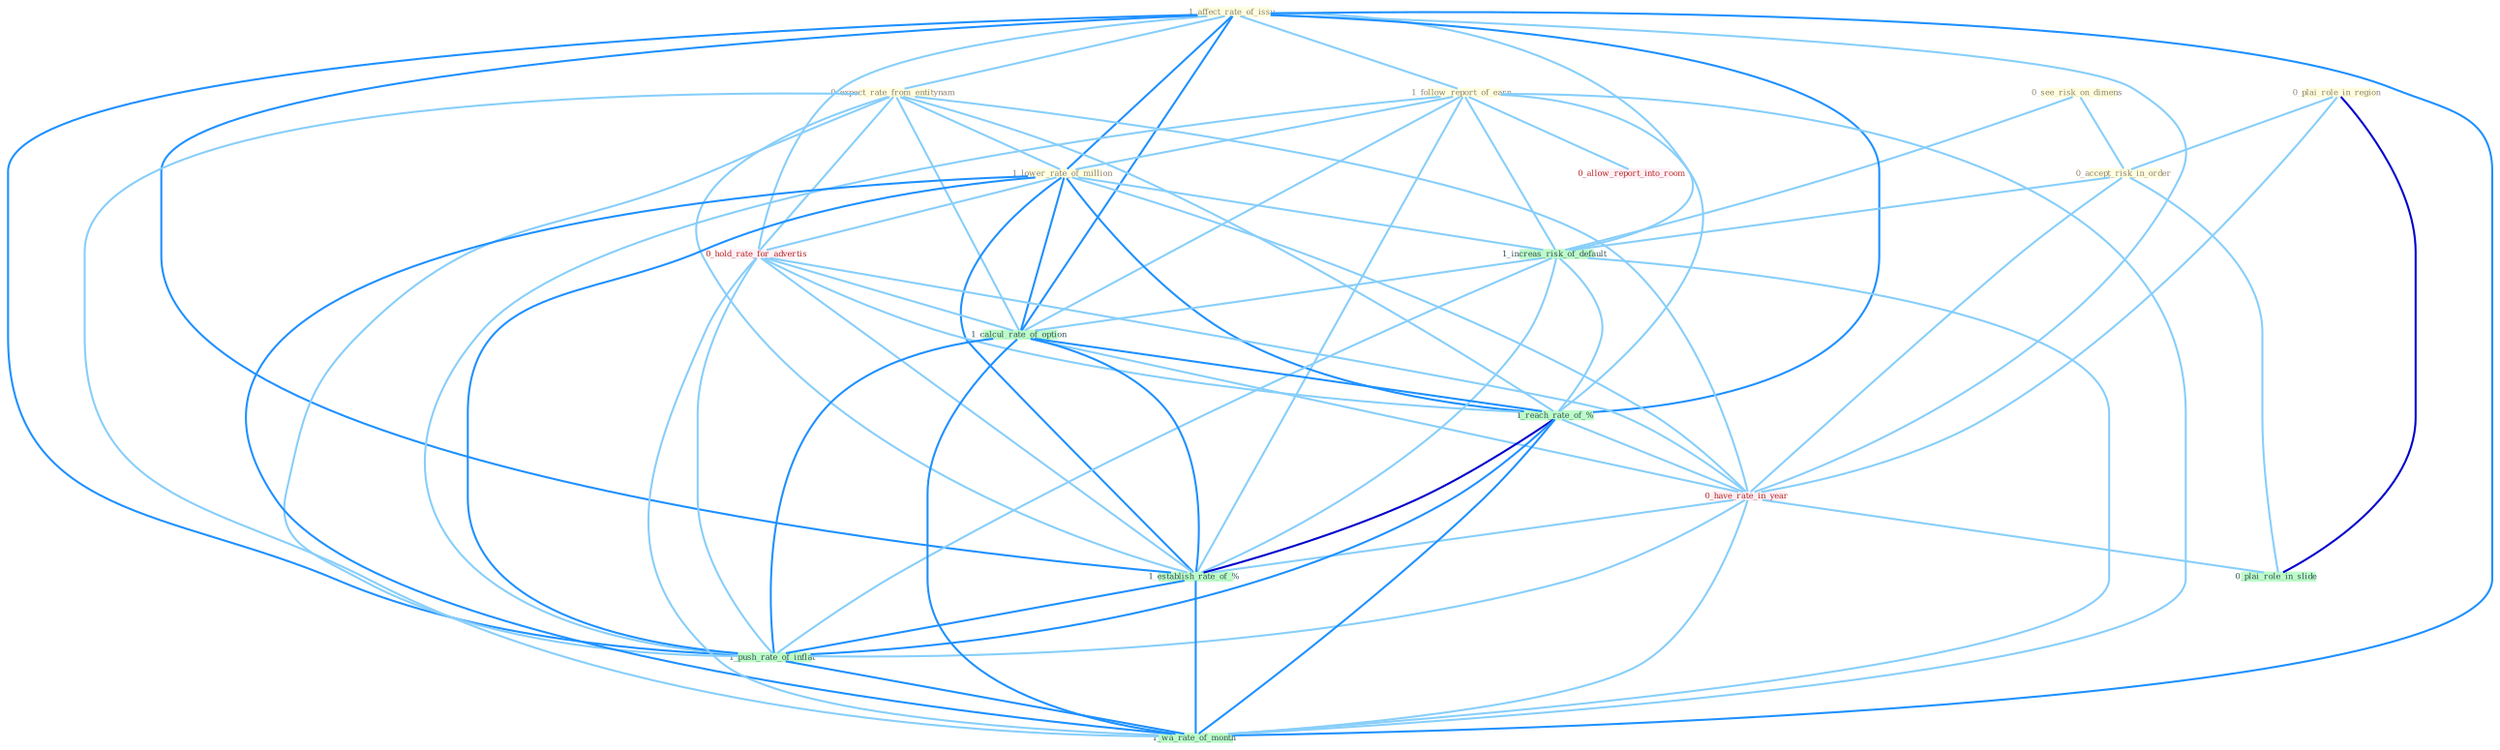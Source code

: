 Graph G{ 
    node
    [shape=polygon,style=filled,width=.5,height=.06,color="#BDFCC9",fixedsize=true,fontsize=4,
    fontcolor="#2f4f4f"];
    {node
    [color="#ffffe0", fontcolor="#8b7d6b"] "0_see_risk_on_dimens " "1_affect_rate_of_issu " "0_expect_rate_from_entitynam " "0_plai_role_in_region " "1_follow_report_of_earn " "0_accept_risk_in_order " "1_lower_rate_of_million "}
{node [color="#fff0f5", fontcolor="#b22222"] "0_allow_report_into_room " "0_hold_rate_for_advertis " "0_have_rate_in_year "}
edge [color="#B0E2FF"];

	"0_see_risk_on_dimens " -- "0_accept_risk_in_order " [w="1", color="#87cefa" ];
	"0_see_risk_on_dimens " -- "1_increas_risk_of_default " [w="1", color="#87cefa" ];
	"1_affect_rate_of_issu " -- "0_expect_rate_from_entitynam " [w="1", color="#87cefa" ];
	"1_affect_rate_of_issu " -- "1_follow_report_of_earn " [w="1", color="#87cefa" ];
	"1_affect_rate_of_issu " -- "1_lower_rate_of_million " [w="2", color="#1e90ff" , len=0.8];
	"1_affect_rate_of_issu " -- "1_increas_risk_of_default " [w="1", color="#87cefa" ];
	"1_affect_rate_of_issu " -- "0_hold_rate_for_advertis " [w="1", color="#87cefa" ];
	"1_affect_rate_of_issu " -- "1_calcul_rate_of_option " [w="2", color="#1e90ff" , len=0.8];
	"1_affect_rate_of_issu " -- "1_reach_rate_of_% " [w="2", color="#1e90ff" , len=0.8];
	"1_affect_rate_of_issu " -- "0_have_rate_in_year " [w="1", color="#87cefa" ];
	"1_affect_rate_of_issu " -- "1_establish_rate_of_% " [w="2", color="#1e90ff" , len=0.8];
	"1_affect_rate_of_issu " -- "1_push_rate_of_inflat " [w="2", color="#1e90ff" , len=0.8];
	"1_affect_rate_of_issu " -- "1_wa_rate_of_month " [w="2", color="#1e90ff" , len=0.8];
	"0_expect_rate_from_entitynam " -- "1_lower_rate_of_million " [w="1", color="#87cefa" ];
	"0_expect_rate_from_entitynam " -- "0_hold_rate_for_advertis " [w="1", color="#87cefa" ];
	"0_expect_rate_from_entitynam " -- "1_calcul_rate_of_option " [w="1", color="#87cefa" ];
	"0_expect_rate_from_entitynam " -- "1_reach_rate_of_% " [w="1", color="#87cefa" ];
	"0_expect_rate_from_entitynam " -- "0_have_rate_in_year " [w="1", color="#87cefa" ];
	"0_expect_rate_from_entitynam " -- "1_establish_rate_of_% " [w="1", color="#87cefa" ];
	"0_expect_rate_from_entitynam " -- "1_push_rate_of_inflat " [w="1", color="#87cefa" ];
	"0_expect_rate_from_entitynam " -- "1_wa_rate_of_month " [w="1", color="#87cefa" ];
	"0_plai_role_in_region " -- "0_accept_risk_in_order " [w="1", color="#87cefa" ];
	"0_plai_role_in_region " -- "0_have_rate_in_year " [w="1", color="#87cefa" ];
	"0_plai_role_in_region " -- "0_plai_role_in_slide " [w="3", color="#0000cd" , len=0.6];
	"1_follow_report_of_earn " -- "1_lower_rate_of_million " [w="1", color="#87cefa" ];
	"1_follow_report_of_earn " -- "1_increas_risk_of_default " [w="1", color="#87cefa" ];
	"1_follow_report_of_earn " -- "0_allow_report_into_room " [w="1", color="#87cefa" ];
	"1_follow_report_of_earn " -- "1_calcul_rate_of_option " [w="1", color="#87cefa" ];
	"1_follow_report_of_earn " -- "1_reach_rate_of_% " [w="1", color="#87cefa" ];
	"1_follow_report_of_earn " -- "1_establish_rate_of_% " [w="1", color="#87cefa" ];
	"1_follow_report_of_earn " -- "1_push_rate_of_inflat " [w="1", color="#87cefa" ];
	"1_follow_report_of_earn " -- "1_wa_rate_of_month " [w="1", color="#87cefa" ];
	"0_accept_risk_in_order " -- "1_increas_risk_of_default " [w="1", color="#87cefa" ];
	"0_accept_risk_in_order " -- "0_have_rate_in_year " [w="1", color="#87cefa" ];
	"0_accept_risk_in_order " -- "0_plai_role_in_slide " [w="1", color="#87cefa" ];
	"1_lower_rate_of_million " -- "1_increas_risk_of_default " [w="1", color="#87cefa" ];
	"1_lower_rate_of_million " -- "0_hold_rate_for_advertis " [w="1", color="#87cefa" ];
	"1_lower_rate_of_million " -- "1_calcul_rate_of_option " [w="2", color="#1e90ff" , len=0.8];
	"1_lower_rate_of_million " -- "1_reach_rate_of_% " [w="2", color="#1e90ff" , len=0.8];
	"1_lower_rate_of_million " -- "0_have_rate_in_year " [w="1", color="#87cefa" ];
	"1_lower_rate_of_million " -- "1_establish_rate_of_% " [w="2", color="#1e90ff" , len=0.8];
	"1_lower_rate_of_million " -- "1_push_rate_of_inflat " [w="2", color="#1e90ff" , len=0.8];
	"1_lower_rate_of_million " -- "1_wa_rate_of_month " [w="2", color="#1e90ff" , len=0.8];
	"1_increas_risk_of_default " -- "1_calcul_rate_of_option " [w="1", color="#87cefa" ];
	"1_increas_risk_of_default " -- "1_reach_rate_of_% " [w="1", color="#87cefa" ];
	"1_increas_risk_of_default " -- "1_establish_rate_of_% " [w="1", color="#87cefa" ];
	"1_increas_risk_of_default " -- "1_push_rate_of_inflat " [w="1", color="#87cefa" ];
	"1_increas_risk_of_default " -- "1_wa_rate_of_month " [w="1", color="#87cefa" ];
	"0_hold_rate_for_advertis " -- "1_calcul_rate_of_option " [w="1", color="#87cefa" ];
	"0_hold_rate_for_advertis " -- "1_reach_rate_of_% " [w="1", color="#87cefa" ];
	"0_hold_rate_for_advertis " -- "0_have_rate_in_year " [w="1", color="#87cefa" ];
	"0_hold_rate_for_advertis " -- "1_establish_rate_of_% " [w="1", color="#87cefa" ];
	"0_hold_rate_for_advertis " -- "1_push_rate_of_inflat " [w="1", color="#87cefa" ];
	"0_hold_rate_for_advertis " -- "1_wa_rate_of_month " [w="1", color="#87cefa" ];
	"1_calcul_rate_of_option " -- "1_reach_rate_of_% " [w="2", color="#1e90ff" , len=0.8];
	"1_calcul_rate_of_option " -- "0_have_rate_in_year " [w="1", color="#87cefa" ];
	"1_calcul_rate_of_option " -- "1_establish_rate_of_% " [w="2", color="#1e90ff" , len=0.8];
	"1_calcul_rate_of_option " -- "1_push_rate_of_inflat " [w="2", color="#1e90ff" , len=0.8];
	"1_calcul_rate_of_option " -- "1_wa_rate_of_month " [w="2", color="#1e90ff" , len=0.8];
	"1_reach_rate_of_% " -- "0_have_rate_in_year " [w="1", color="#87cefa" ];
	"1_reach_rate_of_% " -- "1_establish_rate_of_% " [w="3", color="#0000cd" , len=0.6];
	"1_reach_rate_of_% " -- "1_push_rate_of_inflat " [w="2", color="#1e90ff" , len=0.8];
	"1_reach_rate_of_% " -- "1_wa_rate_of_month " [w="2", color="#1e90ff" , len=0.8];
	"0_have_rate_in_year " -- "1_establish_rate_of_% " [w="1", color="#87cefa" ];
	"0_have_rate_in_year " -- "0_plai_role_in_slide " [w="1", color="#87cefa" ];
	"0_have_rate_in_year " -- "1_push_rate_of_inflat " [w="1", color="#87cefa" ];
	"0_have_rate_in_year " -- "1_wa_rate_of_month " [w="1", color="#87cefa" ];
	"1_establish_rate_of_% " -- "1_push_rate_of_inflat " [w="2", color="#1e90ff" , len=0.8];
	"1_establish_rate_of_% " -- "1_wa_rate_of_month " [w="2", color="#1e90ff" , len=0.8];
	"1_push_rate_of_inflat " -- "1_wa_rate_of_month " [w="2", color="#1e90ff" , len=0.8];
}